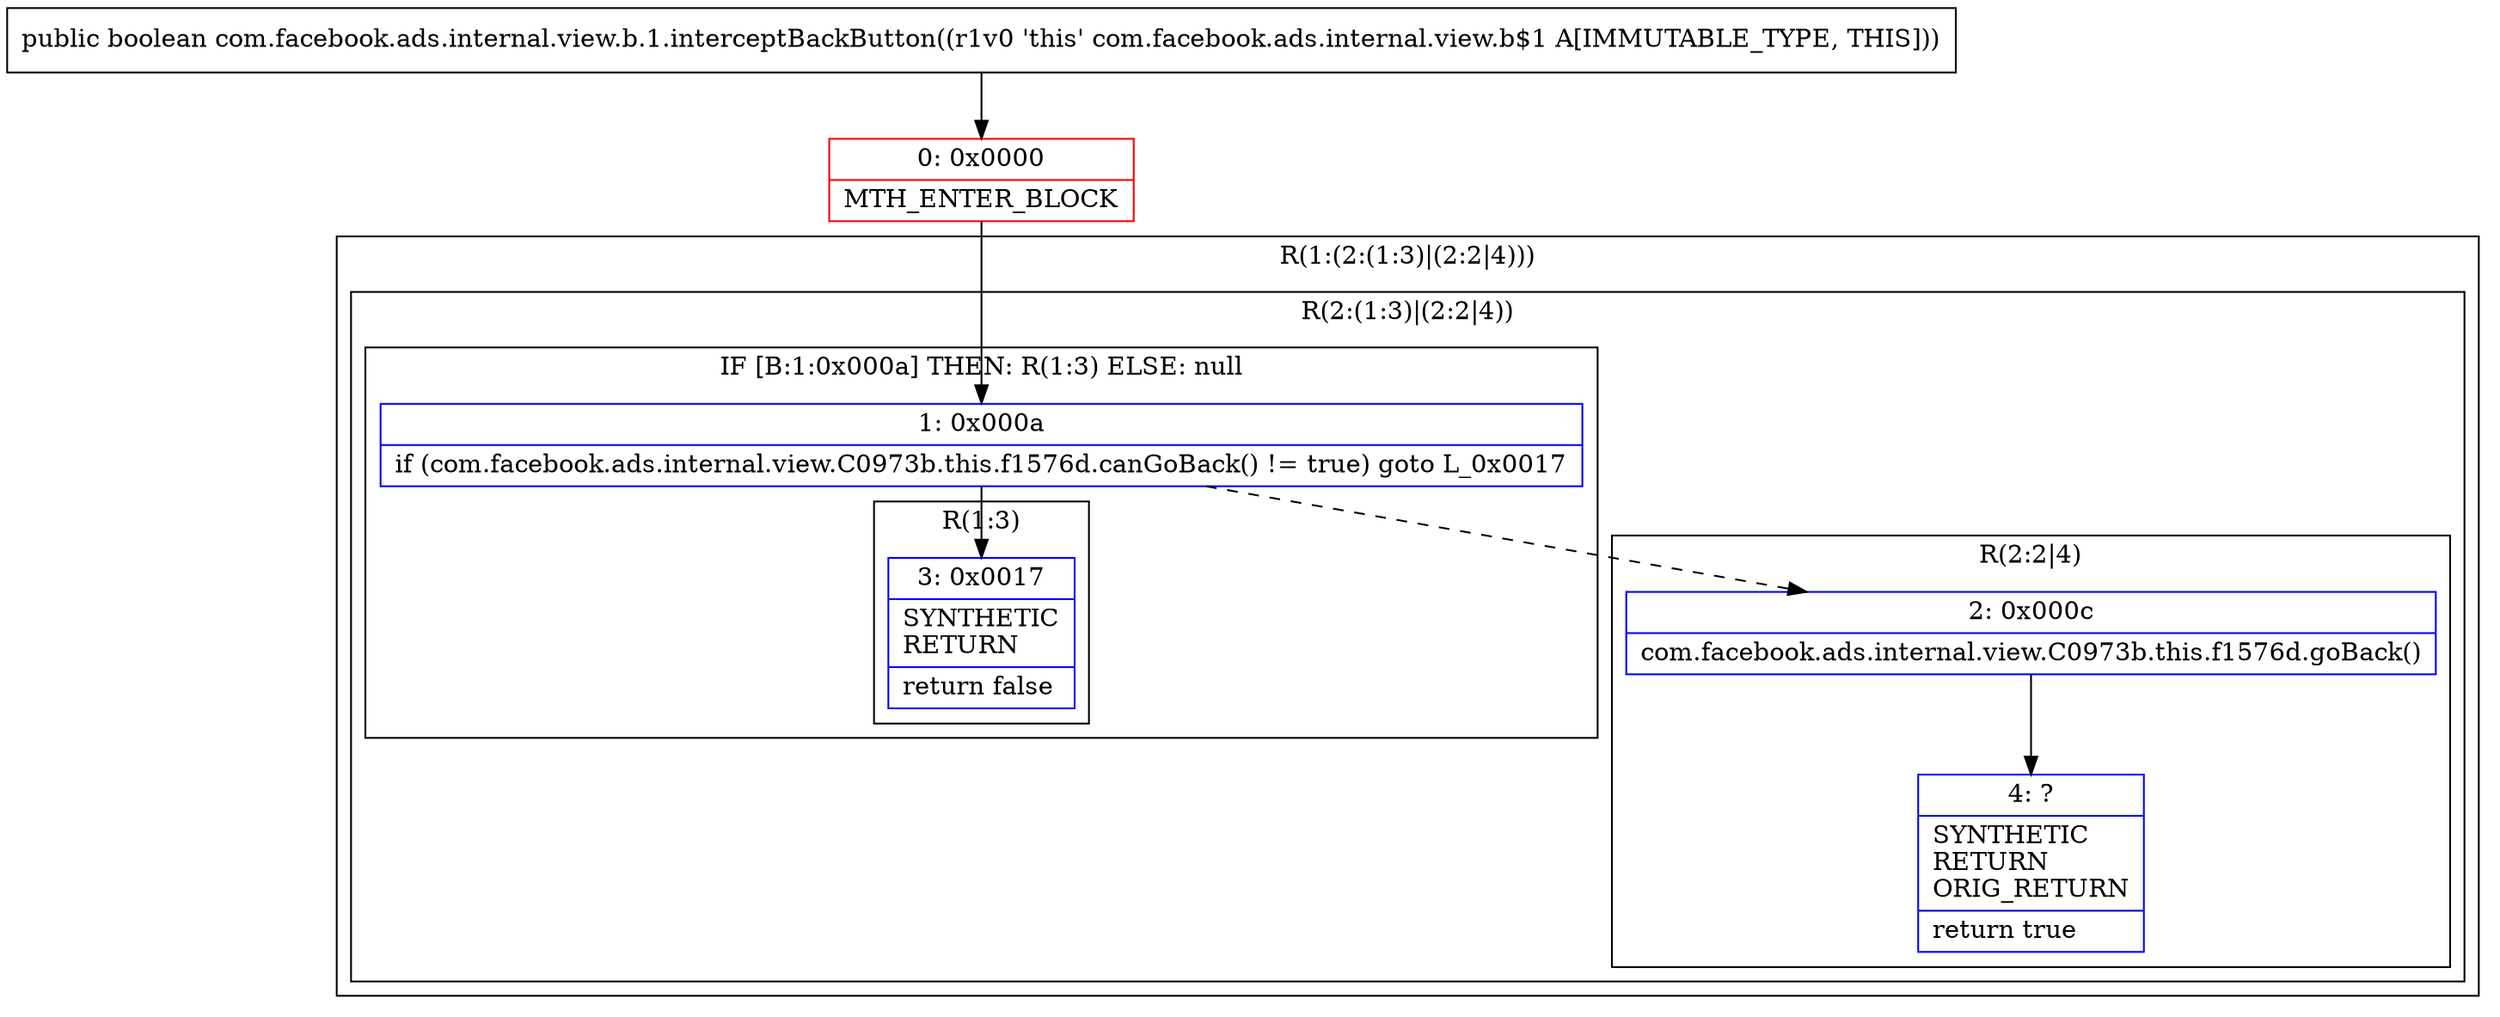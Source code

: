 digraph "CFG forcom.facebook.ads.internal.view.b.1.interceptBackButton()Z" {
subgraph cluster_Region_1369177800 {
label = "R(1:(2:(1:3)|(2:2|4)))";
node [shape=record,color=blue];
subgraph cluster_Region_1316937381 {
label = "R(2:(1:3)|(2:2|4))";
node [shape=record,color=blue];
subgraph cluster_IfRegion_1664980137 {
label = "IF [B:1:0x000a] THEN: R(1:3) ELSE: null";
node [shape=record,color=blue];
Node_1 [shape=record,label="{1\:\ 0x000a|if (com.facebook.ads.internal.view.C0973b.this.f1576d.canGoBack() != true) goto L_0x0017\l}"];
subgraph cluster_Region_1129814205 {
label = "R(1:3)";
node [shape=record,color=blue];
Node_3 [shape=record,label="{3\:\ 0x0017|SYNTHETIC\lRETURN\l|return false\l}"];
}
}
subgraph cluster_Region_1303663521 {
label = "R(2:2|4)";
node [shape=record,color=blue];
Node_2 [shape=record,label="{2\:\ 0x000c|com.facebook.ads.internal.view.C0973b.this.f1576d.goBack()\l}"];
Node_4 [shape=record,label="{4\:\ ?|SYNTHETIC\lRETURN\lORIG_RETURN\l|return true\l}"];
}
}
}
Node_0 [shape=record,color=red,label="{0\:\ 0x0000|MTH_ENTER_BLOCK\l}"];
MethodNode[shape=record,label="{public boolean com.facebook.ads.internal.view.b.1.interceptBackButton((r1v0 'this' com.facebook.ads.internal.view.b$1 A[IMMUTABLE_TYPE, THIS])) }"];
MethodNode -> Node_0;
Node_1 -> Node_2[style=dashed];
Node_1 -> Node_3;
Node_2 -> Node_4;
Node_0 -> Node_1;
}

